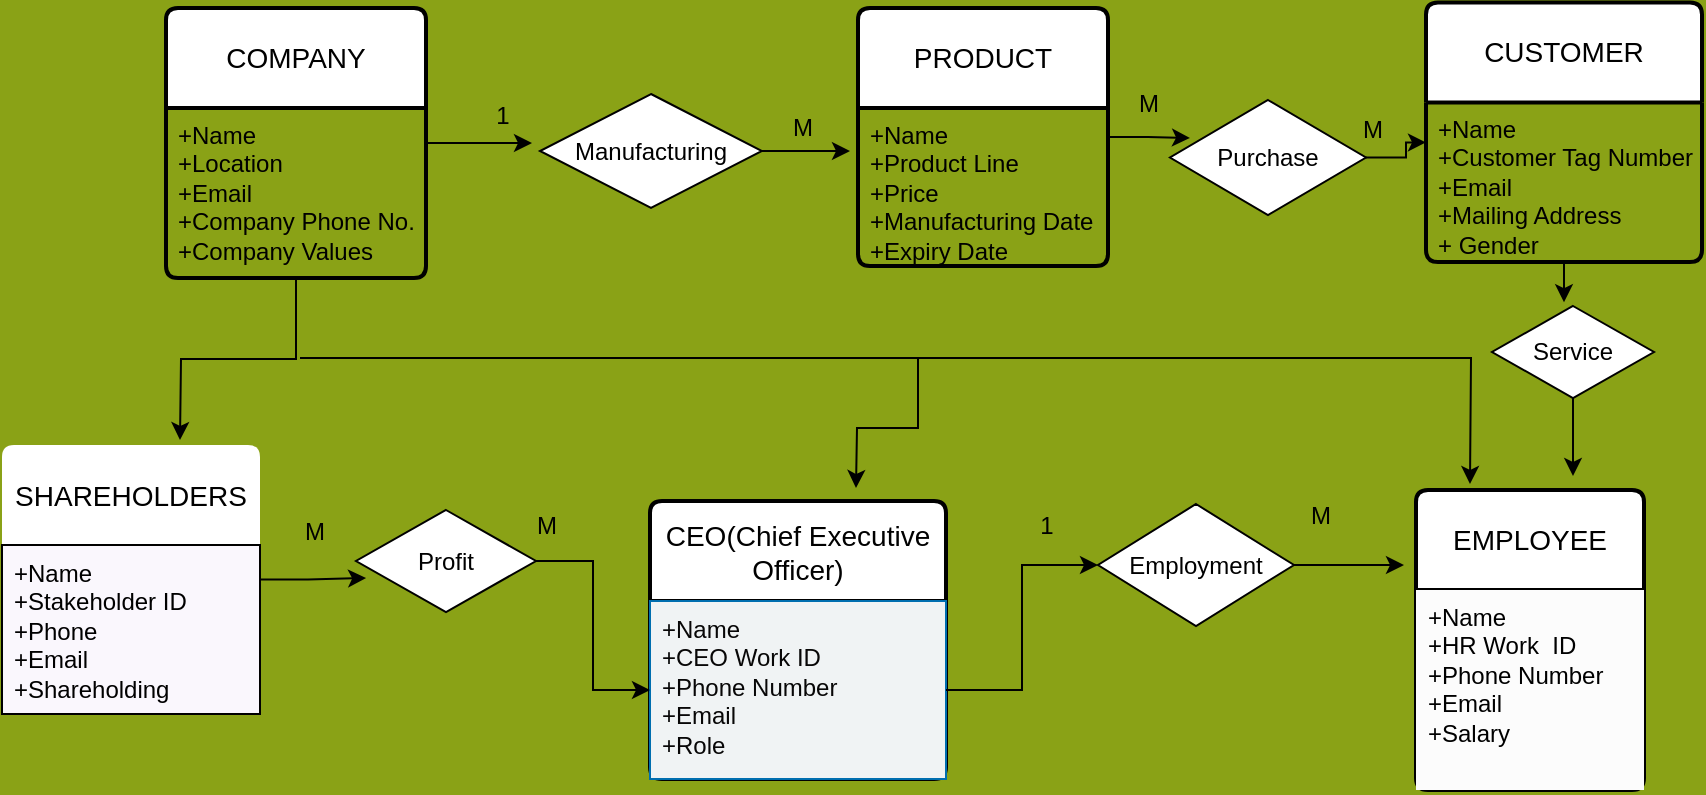 <mxfile version="21.6.8" type="device">
  <diagram name="Page-1" id="_q3OPos_iI0i5HqjVwgk">
    <mxGraphModel dx="1264" dy="516" grid="0" gridSize="10" guides="1" tooltips="1" connect="1" arrows="1" fold="1" page="0" pageScale="1" pageWidth="850" pageHeight="1100" background="#8aa216" math="0" shadow="0">
      <root>
        <mxCell id="0" />
        <mxCell id="1" parent="0" />
        <mxCell id="GPNybGSvxElLRLeVUes3-1" value="CEO(Chief Executive Officer)" style="swimlane;childLayout=stackLayout;horizontal=1;startSize=50;horizontalStack=0;rounded=1;fontSize=14;fontStyle=0;strokeWidth=2;resizeParent=0;resizeLast=1;shadow=0;dashed=0;align=center;arcSize=4;whiteSpace=wrap;html=1;" parent="1" vertex="1">
          <mxGeometry x="291" y="262.5" width="148" height="139" as="geometry" />
        </mxCell>
        <mxCell id="GPNybGSvxElLRLeVUes3-2" value="&lt;font color=&quot;#080707&quot;&gt;+Name&lt;br&gt;+CEO Work ID&lt;br&gt;+Phone Number&lt;br&gt;+Email&lt;br&gt;+Role&lt;br&gt;&lt;/font&gt;" style="align=left;strokeColor=#006EAF;fillColor=#f0f3f4;spacingLeft=4;fontSize=12;verticalAlign=top;resizable=0;rotatable=0;part=1;html=1;fontColor=#ffffff;" parent="GPNybGSvxElLRLeVUes3-1" vertex="1">
          <mxGeometry y="50" width="148" height="89" as="geometry" />
        </mxCell>
        <mxCell id="GPNybGSvxElLRLeVUes3-5" value="EMPLOYEE" style="swimlane;childLayout=stackLayout;horizontal=1;startSize=50;horizontalStack=0;rounded=1;fontSize=14;fontStyle=0;strokeWidth=2;resizeParent=0;resizeLast=1;shadow=0;dashed=0;align=center;arcSize=4;whiteSpace=wrap;html=1;" parent="1" vertex="1">
          <mxGeometry x="674" y="257" width="114" height="150" as="geometry" />
        </mxCell>
        <mxCell id="GPNybGSvxElLRLeVUes3-6" value="&lt;font color=&quot;#000000&quot;&gt;+Name&lt;br&gt;+HR Work&amp;nbsp; ID&lt;br&gt;+Phone Number&lt;br&gt;+Email&lt;br&gt;+Salary&lt;/font&gt;" style="align=left;strokeColor=none;fillColor=#fcfcfc;spacingLeft=4;fontSize=12;verticalAlign=top;resizable=0;rotatable=0;part=1;html=1;" parent="GPNybGSvxElLRLeVUes3-5" vertex="1">
          <mxGeometry y="50" width="114" height="100" as="geometry" />
        </mxCell>
        <mxCell id="dXchG4zYQPLnqejBYTC1-58" style="edgeStyle=orthogonalEdgeStyle;rounded=0;orthogonalLoop=1;jettySize=auto;html=1;entryX=0.056;entryY=0.667;entryDx=0;entryDy=0;entryPerimeter=0;" edge="1" parent="1" source="GPNybGSvxElLRLeVUes3-8" target="dXchG4zYQPLnqejBYTC1-53">
          <mxGeometry relative="1" as="geometry" />
        </mxCell>
        <mxCell id="GPNybGSvxElLRLeVUes3-8" value="SHAREHOLDERS" style="swimlane;childLayout=stackLayout;horizontal=1;startSize=50;horizontalStack=0;rounded=1;fontSize=14;fontStyle=0;strokeWidth=2;resizeParent=0;resizeLast=1;shadow=0;dashed=0;align=center;arcSize=4;whiteSpace=wrap;html=1;fillColor=default;swimlaneFillColor=none;strokeColor=#;" parent="1" vertex="1">
          <mxGeometry x="-33" y="234.5" width="129" height="134.5" as="geometry" />
        </mxCell>
        <mxCell id="GPNybGSvxElLRLeVUes3-9" value="&lt;font color=&quot;#000000&quot;&gt;+Name&lt;br&gt;+Stakeholder ID&lt;br&gt;+Phone&lt;br&gt;+Email&lt;br&gt;+Shareholding&lt;/font&gt;" style="align=left;strokeColor=default;fillColor=#faf7fd;spacingLeft=4;fontSize=12;verticalAlign=top;resizable=0;rotatable=0;part=1;html=1;" parent="GPNybGSvxElLRLeVUes3-8" vertex="1">
          <mxGeometry y="50" width="129" height="84.5" as="geometry" />
        </mxCell>
        <mxCell id="dXchG4zYQPLnqejBYTC1-52" style="edgeStyle=orthogonalEdgeStyle;rounded=0;orthogonalLoop=1;jettySize=auto;html=1;" edge="1" parent="1" source="GPNybGSvxElLRLeVUes3-18">
          <mxGeometry relative="1" as="geometry">
            <mxPoint x="232" y="83.5" as="targetPoint" />
          </mxGeometry>
        </mxCell>
        <mxCell id="GPNybGSvxElLRLeVUes3-18" value="COMPANY" style="swimlane;childLayout=stackLayout;horizontal=1;startSize=50;horizontalStack=0;rounded=1;fontSize=14;fontStyle=0;strokeWidth=2;resizeParent=0;resizeLast=1;shadow=0;dashed=0;align=center;arcSize=4;whiteSpace=wrap;html=1;" parent="1" vertex="1">
          <mxGeometry x="49" y="16" width="130" height="135" as="geometry" />
        </mxCell>
        <mxCell id="GPNybGSvxElLRLeVUes3-19" value="+Name&lt;br&gt;+Location&lt;br&gt;+Email&lt;br&gt;+Company Phone No.&lt;br&gt;+Company Values" style="align=left;strokeColor=none;fillColor=none;spacingLeft=4;fontSize=12;verticalAlign=top;resizable=0;rotatable=0;part=1;html=1;" parent="GPNybGSvxElLRLeVUes3-18" vertex="1">
          <mxGeometry y="50" width="130" height="85" as="geometry" />
        </mxCell>
        <mxCell id="dXchG4zYQPLnqejBYTC1-41" style="edgeStyle=orthogonalEdgeStyle;rounded=0;orthogonalLoop=1;jettySize=auto;html=1;entryX=0.102;entryY=0.33;entryDx=0;entryDy=0;entryPerimeter=0;" edge="1" parent="1" source="GPNybGSvxElLRLeVUes3-26" target="dXchG4zYQPLnqejBYTC1-40">
          <mxGeometry relative="1" as="geometry" />
        </mxCell>
        <mxCell id="GPNybGSvxElLRLeVUes3-26" value="PRODUCT" style="swimlane;childLayout=stackLayout;horizontal=1;startSize=50;horizontalStack=0;rounded=1;fontSize=14;fontStyle=0;strokeWidth=2;resizeParent=0;resizeLast=1;shadow=0;dashed=0;align=center;arcSize=4;whiteSpace=wrap;html=1;" parent="1" vertex="1">
          <mxGeometry x="395" y="16" width="125" height="129" as="geometry" />
        </mxCell>
        <mxCell id="GPNybGSvxElLRLeVUes3-27" value="+Name&lt;br&gt;+Product Line&lt;br&gt;+Price&lt;br&gt;+Manufacturing Date&amp;nbsp;&lt;br&gt;+Expiry Date" style="align=left;strokeColor=none;fillColor=none;spacingLeft=4;fontSize=12;verticalAlign=top;resizable=0;rotatable=0;part=1;html=1;" parent="GPNybGSvxElLRLeVUes3-26" vertex="1">
          <mxGeometry y="50" width="125" height="79" as="geometry" />
        </mxCell>
        <mxCell id="dXchG4zYQPLnqejBYTC1-27" value="CUSTOMER" style="swimlane;childLayout=stackLayout;horizontal=1;startSize=50;horizontalStack=0;rounded=1;fontSize=14;fontStyle=0;strokeWidth=2;resizeParent=0;resizeLast=1;shadow=0;dashed=0;align=center;arcSize=4;whiteSpace=wrap;html=1;" vertex="1" parent="1">
          <mxGeometry x="679" y="13.25" width="138" height="129.75" as="geometry" />
        </mxCell>
        <mxCell id="dXchG4zYQPLnqejBYTC1-28" value="+Name&lt;br&gt;+Customer Tag Number&lt;br&gt;+Email&lt;br&gt;+Mailing Address&lt;br&gt;+ Gender" style="align=left;strokeColor=none;fillColor=none;spacingLeft=4;fontSize=12;verticalAlign=top;resizable=0;rotatable=0;part=1;html=1;" vertex="1" parent="dXchG4zYQPLnqejBYTC1-27">
          <mxGeometry y="50" width="138" height="79.75" as="geometry" />
        </mxCell>
        <mxCell id="dXchG4zYQPLnqejBYTC1-39" style="edgeStyle=orthogonalEdgeStyle;rounded=0;orthogonalLoop=1;jettySize=auto;html=1;" edge="1" parent="1" source="dXchG4zYQPLnqejBYTC1-35">
          <mxGeometry relative="1" as="geometry">
            <mxPoint x="391" y="87.5" as="targetPoint" />
          </mxGeometry>
        </mxCell>
        <mxCell id="dXchG4zYQPLnqejBYTC1-35" value="Manufacturing" style="shape=rhombus;perimeter=rhombusPerimeter;whiteSpace=wrap;html=1;align=center;" vertex="1" parent="1">
          <mxGeometry x="236" y="59" width="111" height="57" as="geometry" />
        </mxCell>
        <mxCell id="dXchG4zYQPLnqejBYTC1-42" style="edgeStyle=orthogonalEdgeStyle;rounded=0;orthogonalLoop=1;jettySize=auto;html=1;entryX=0;entryY=0.25;entryDx=0;entryDy=0;" edge="1" parent="1" source="dXchG4zYQPLnqejBYTC1-40" target="dXchG4zYQPLnqejBYTC1-28">
          <mxGeometry relative="1" as="geometry" />
        </mxCell>
        <mxCell id="dXchG4zYQPLnqejBYTC1-40" value="Purchase" style="shape=rhombus;perimeter=rhombusPerimeter;whiteSpace=wrap;html=1;align=center;" vertex="1" parent="1">
          <mxGeometry x="551" y="62" width="98" height="57.5" as="geometry" />
        </mxCell>
        <mxCell id="dXchG4zYQPLnqejBYTC1-45" style="edgeStyle=orthogonalEdgeStyle;rounded=0;orthogonalLoop=1;jettySize=auto;html=1;" edge="1" parent="1" source="GPNybGSvxElLRLeVUes3-19">
          <mxGeometry relative="1" as="geometry">
            <mxPoint x="56" y="232" as="targetPoint" />
          </mxGeometry>
        </mxCell>
        <mxCell id="dXchG4zYQPLnqejBYTC1-54" value="" style="edgeStyle=orthogonalEdgeStyle;rounded=0;orthogonalLoop=1;jettySize=auto;html=1;" edge="1" parent="1" source="dXchG4zYQPLnqejBYTC1-53" target="GPNybGSvxElLRLeVUes3-2">
          <mxGeometry relative="1" as="geometry" />
        </mxCell>
        <mxCell id="dXchG4zYQPLnqejBYTC1-53" value="Profit" style="shape=rhombus;perimeter=rhombusPerimeter;whiteSpace=wrap;html=1;align=center;" vertex="1" parent="1">
          <mxGeometry x="144" y="267" width="90" height="51" as="geometry" />
        </mxCell>
        <mxCell id="dXchG4zYQPLnqejBYTC1-61" style="edgeStyle=orthogonalEdgeStyle;rounded=0;orthogonalLoop=1;jettySize=auto;html=1;" edge="1" parent="1" source="dXchG4zYQPLnqejBYTC1-59">
          <mxGeometry relative="1" as="geometry">
            <mxPoint x="668" y="294.5" as="targetPoint" />
          </mxGeometry>
        </mxCell>
        <mxCell id="dXchG4zYQPLnqejBYTC1-59" value="Employment" style="shape=rhombus;perimeter=rhombusPerimeter;whiteSpace=wrap;html=1;align=center;" vertex="1" parent="1">
          <mxGeometry x="515" y="264" width="98" height="61" as="geometry" />
        </mxCell>
        <mxCell id="dXchG4zYQPLnqejBYTC1-60" style="edgeStyle=orthogonalEdgeStyle;rounded=0;orthogonalLoop=1;jettySize=auto;html=1;" edge="1" parent="1" source="GPNybGSvxElLRLeVUes3-2" target="dXchG4zYQPLnqejBYTC1-59">
          <mxGeometry relative="1" as="geometry" />
        </mxCell>
        <mxCell id="dXchG4zYQPLnqejBYTC1-62" value="1" style="text;html=1;align=center;verticalAlign=middle;resizable=0;points=[];autosize=1;strokeColor=none;fillColor=none;" vertex="1" parent="1">
          <mxGeometry x="204" y="57" width="25" height="26" as="geometry" />
        </mxCell>
        <mxCell id="dXchG4zYQPLnqejBYTC1-63" value="M" style="text;html=1;align=center;verticalAlign=middle;resizable=0;points=[];autosize=1;strokeColor=none;fillColor=none;" vertex="1" parent="1">
          <mxGeometry x="353" y="63" width="28" height="26" as="geometry" />
        </mxCell>
        <mxCell id="dXchG4zYQPLnqejBYTC1-64" value="M" style="text;html=1;align=center;verticalAlign=middle;resizable=0;points=[];autosize=1;strokeColor=none;fillColor=none;" vertex="1" parent="1">
          <mxGeometry x="526" y="51" width="28" height="26" as="geometry" />
        </mxCell>
        <mxCell id="dXchG4zYQPLnqejBYTC1-65" value="M" style="text;html=1;align=center;verticalAlign=middle;resizable=0;points=[];autosize=1;strokeColor=none;fillColor=none;" vertex="1" parent="1">
          <mxGeometry x="638" y="64" width="28" height="26" as="geometry" />
        </mxCell>
        <mxCell id="dXchG4zYQPLnqejBYTC1-66" value="M" style="text;html=1;align=center;verticalAlign=middle;resizable=0;points=[];autosize=1;strokeColor=none;fillColor=none;" vertex="1" parent="1">
          <mxGeometry x="109" y="265" width="28" height="26" as="geometry" />
        </mxCell>
        <mxCell id="dXchG4zYQPLnqejBYTC1-67" value="M" style="text;html=1;align=center;verticalAlign=middle;resizable=0;points=[];autosize=1;strokeColor=none;fillColor=none;" vertex="1" parent="1">
          <mxGeometry x="225" y="262" width="28" height="26" as="geometry" />
        </mxCell>
        <mxCell id="dXchG4zYQPLnqejBYTC1-68" value="1" style="text;html=1;align=center;verticalAlign=middle;resizable=0;points=[];autosize=1;strokeColor=none;fillColor=none;" vertex="1" parent="1">
          <mxGeometry x="476" y="262" width="25" height="26" as="geometry" />
        </mxCell>
        <mxCell id="dXchG4zYQPLnqejBYTC1-70" value="M" style="text;html=1;align=center;verticalAlign=middle;resizable=0;points=[];autosize=1;strokeColor=none;fillColor=none;" vertex="1" parent="1">
          <mxGeometry x="612" y="257" width="28" height="26" as="geometry" />
        </mxCell>
        <mxCell id="dXchG4zYQPLnqejBYTC1-79" style="edgeStyle=orthogonalEdgeStyle;rounded=0;orthogonalLoop=1;jettySize=auto;html=1;" edge="1" parent="1" source="dXchG4zYQPLnqejBYTC1-73">
          <mxGeometry relative="1" as="geometry">
            <mxPoint x="701" y="254" as="targetPoint" />
          </mxGeometry>
        </mxCell>
        <mxCell id="dXchG4zYQPLnqejBYTC1-80" style="edgeStyle=orthogonalEdgeStyle;rounded=0;orthogonalLoop=1;jettySize=auto;html=1;" edge="1" parent="1" source="dXchG4zYQPLnqejBYTC1-73">
          <mxGeometry relative="1" as="geometry">
            <mxPoint x="394" y="256" as="targetPoint" />
          </mxGeometry>
        </mxCell>
        <mxCell id="dXchG4zYQPLnqejBYTC1-73" value="" style="line;strokeWidth=1;rotatable=0;dashed=0;labelPosition=right;align=left;verticalAlign=middle;spacingTop=0;spacingLeft=6;points=[];portConstraint=eastwest;" vertex="1" parent="1">
          <mxGeometry x="116" y="186" width="289" height="10" as="geometry" />
        </mxCell>
        <mxCell id="dXchG4zYQPLnqejBYTC1-78" style="edgeStyle=orthogonalEdgeStyle;rounded=0;orthogonalLoop=1;jettySize=auto;html=1;" edge="1" parent="1" source="dXchG4zYQPLnqejBYTC1-76">
          <mxGeometry relative="1" as="geometry">
            <mxPoint x="752.5" y="250" as="targetPoint" />
          </mxGeometry>
        </mxCell>
        <mxCell id="dXchG4zYQPLnqejBYTC1-76" value="Service" style="shape=rhombus;perimeter=rhombusPerimeter;whiteSpace=wrap;html=1;align=center;" vertex="1" parent="1">
          <mxGeometry x="712" y="165" width="81" height="46" as="geometry" />
        </mxCell>
        <mxCell id="dXchG4zYQPLnqejBYTC1-77" style="edgeStyle=orthogonalEdgeStyle;rounded=0;orthogonalLoop=1;jettySize=auto;html=1;" edge="1" parent="1" source="dXchG4zYQPLnqejBYTC1-28">
          <mxGeometry relative="1" as="geometry">
            <mxPoint x="748" y="163" as="targetPoint" />
          </mxGeometry>
        </mxCell>
      </root>
    </mxGraphModel>
  </diagram>
</mxfile>

